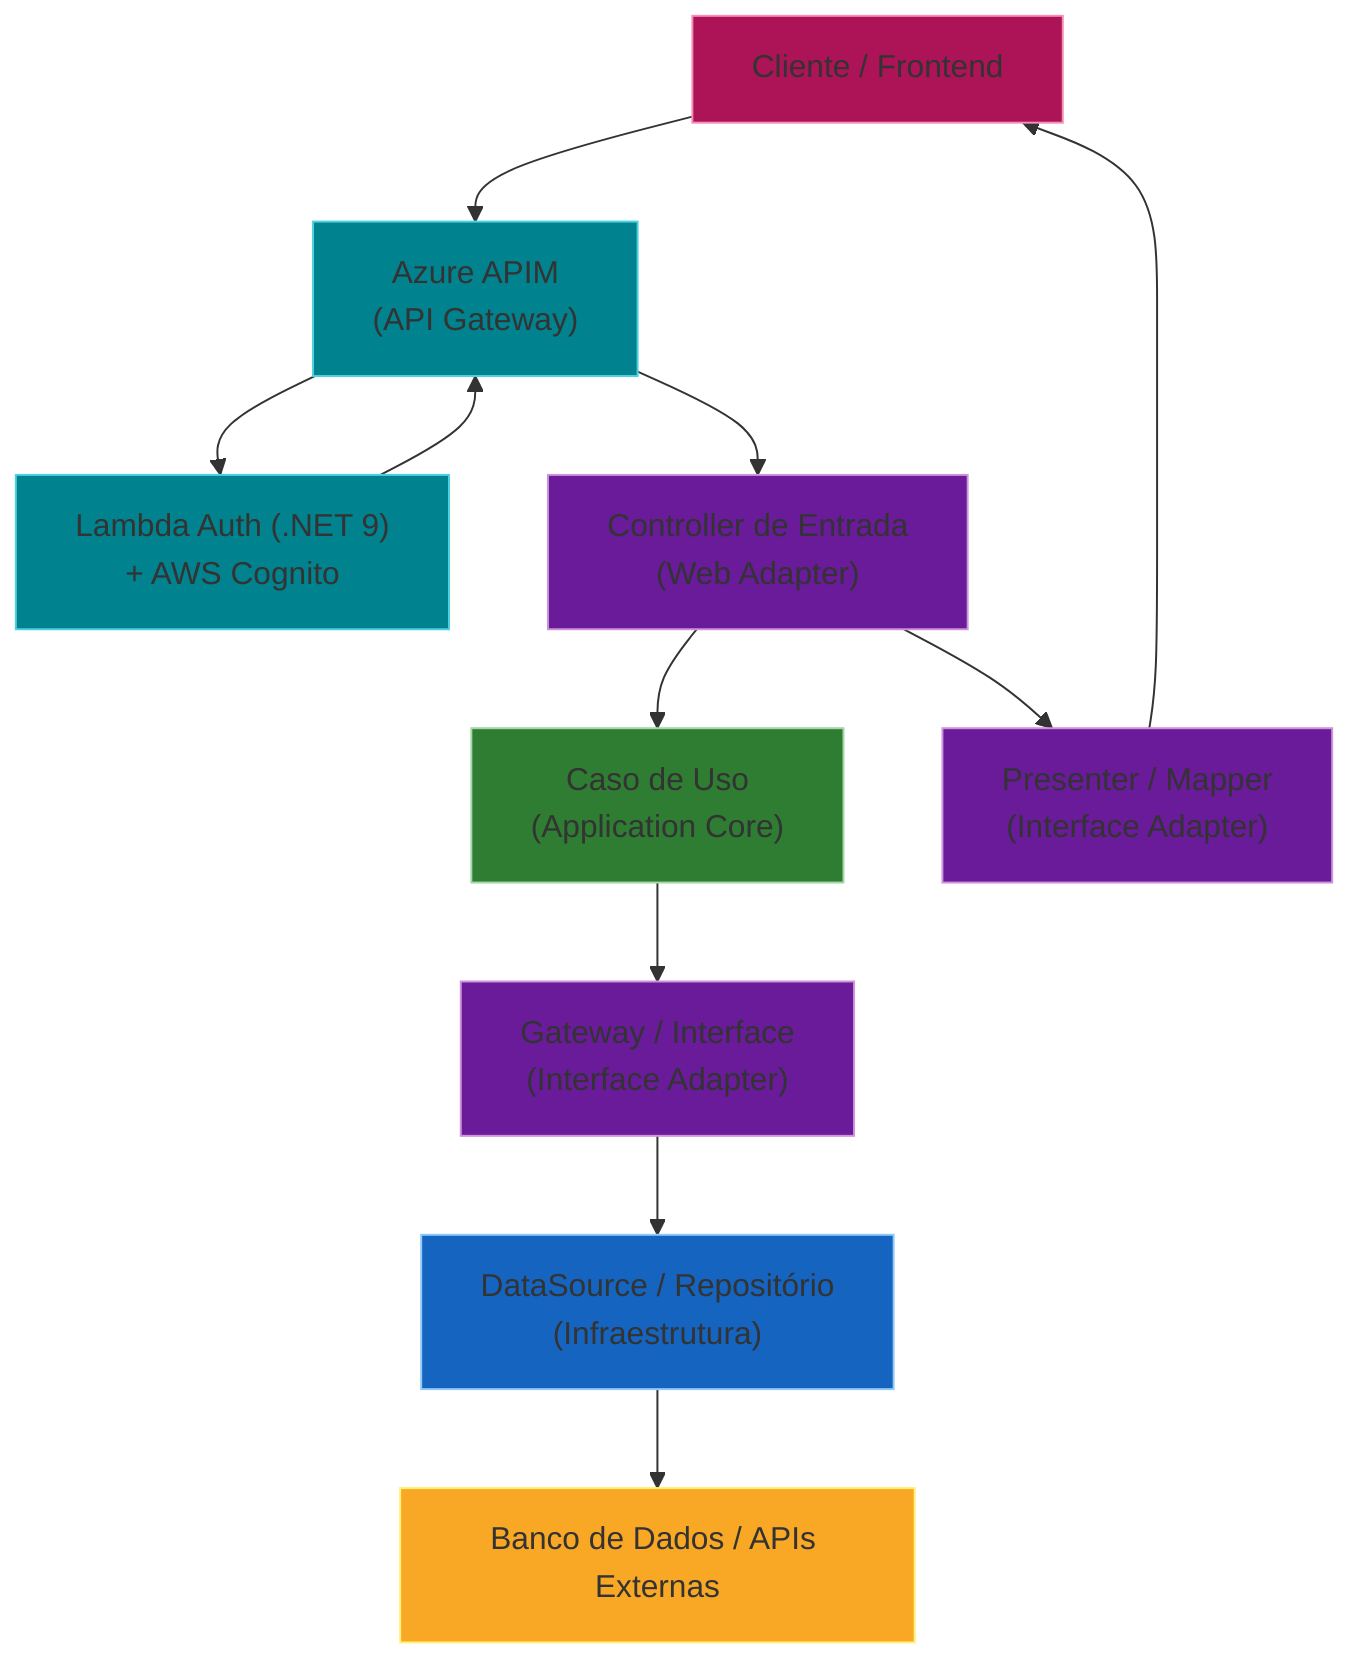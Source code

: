 flowchart TD
    UI["Cliente / Frontend"]
    APIM["Azure APIM<br/>(API Gateway)"]
    LAMBDA["Lambda Auth (.NET 9)<br/>+ AWS Cognito"]
    CONTROLLER["Controller de Entrada<br/>(Web Adapter)"]
    USECASE["Caso de Uso<br/>(Application Core)"]
    GATEWAY["Gateway / Interface<br/>(Interface Adapter)"]
    DATASOURCE["DataSource / Repositório<br/>(Infraestrutura)"]
    DB["Banco de Dados / APIs Externas"]
    PRESENTER["Presenter / Mapper<br/>(Interface Adapter)"]

    UI --> APIM
    APIM --> LAMBDA
    LAMBDA --> APIM
    APIM --> CONTROLLER
    CONTROLLER --> USECASE
    USECASE --> GATEWAY
    GATEWAY --> DATASOURCE
    DATASOURCE --> DB
    CONTROLLER --> PRESENTER
    PRESENTER --> UI

    classDef infra fill:#1565C0,stroke:#90CAF9,stroke-width:1px
    classDef adapter fill:#6A1B9A,stroke:#CE93D8,stroke-width:1px
    classDef core fill:#2E7D32,stroke:#A5D6A7,stroke-width:1px
    classDef db fill:#F9A825,stroke:#FFF176,stroke-width:1px
    classDef user fill:#AD1457,stroke:#F48FB1,stroke-width:1px
    classDef gateway fill:#00838F,stroke:#4DD0E1,stroke-width:1px

    class UI user
    class APIM,LAMBDA gateway
    class CONTROLLER,PRESENTER adapter
    class USECASE core
    class GATEWAY adapter
    class DATASOURCE infra
    class DB db